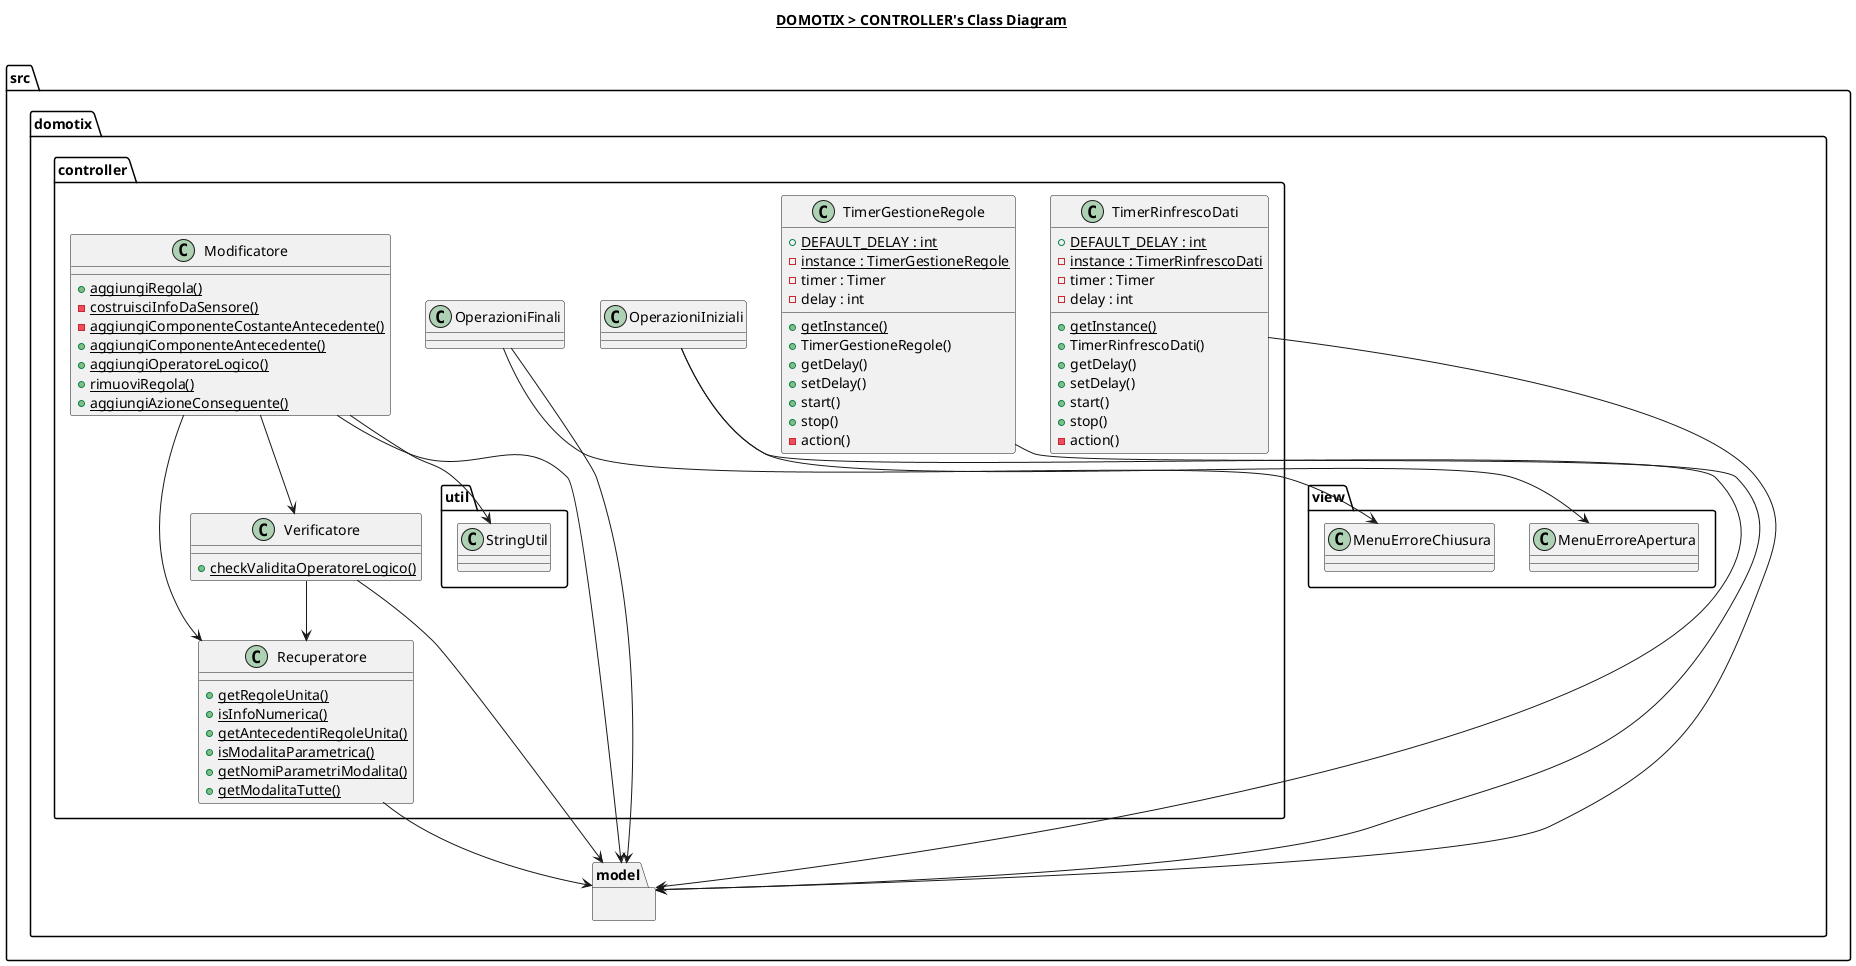 @startuml

title __DOMOTIX > CONTROLLER's Class Diagram__\n

namespace src.domotix.controller {
    class src.domotix.controller.Modificatore {
        {static} + aggiungiRegola()
        {static} - costruisciInfoDaSensore()
        {static} - aggiungiComponenteCostanteAntecedente()
        {static} + aggiungiComponenteAntecedente()
        {static} + aggiungiOperatoreLogico()
        {static} + rimuoviRegola()
        {static} + aggiungiAzioneConseguente()
    }

    class src.domotix.controller.OperazioniFinali {

    }

    class src.domotix.controller.OperazioniIniziali {

    }

    class src.domotix.controller.Recuperatore {
        {static} + getRegoleUnita()
        {static} + isInfoNumerica()
        {static} + getAntecedentiRegoleUnita()
        {static} + isModalitaParametrica()
        {static} + getNomiParametriModalita()
        {static} + getModalitaTutte()
    }

    class src.domotix.controller.Verificatore {
        {static} + checkValiditaOperatoreLogico()
    }

    class src.domotix.controller.TimerGestioneRegole {
        {static} + DEFAULT_DELAY : int
        {static} - instance : TimerGestioneRegole
        {static} + getInstance()
        - timer : Timer
        - delay : int
        + TimerGestioneRegole()
        + getDelay()
        + setDelay()
        + start()
        + stop()
        - action()
    }

    class src.domotix.controller.TimerRinfrescoDati {
        {static} + DEFAULT_DELAY : int
        {static} - instance : TimerRinfrescoDati
        {static} + getInstance()
        - timer : Timer
        - delay : int
        + TimerRinfrescoDati()
        + getDelay()
        + setDelay()
        + start()
        + stop()
        - action()
    }

    namespace util {
        class src.domotix.controller.util.StringUtil {
        }
    }
}

namespace src.domotix.model {

}

src.domotix.controller.Modificatore --> src.domotix.controller.util.StringUtil
src.domotix.controller.Modificatore --> src.domotix.controller.Recuperatore
src.domotix.controller.Modificatore --> src.domotix.controller.Verificatore
src.domotix.controller.Modificatore --> src.domotix.model

src.domotix.controller.Verificatore --> src.domotix.controller.Recuperatore
src.domotix.controller.Verificatore --> src.domotix.model

src.domotix.controller.Recuperatore --> src.domotix.model

src.domotix.controller.OperazioniIniziali --> src.domotix.model
src.domotix.controller.OperazioniIniziali --> src.domotix.view.MenuErroreApertura

src.domotix.controller.OperazioniFinali --> src.domotix.model
src.domotix.controller.OperazioniFinali --> src.domotix.view.MenuErroreChiusura

src.domotix.controller.TimerGestioneRegole --> src.domotix.model
src.domotix.controller.TimerRinfrescoDati --> src.domotix.model

@enduml
